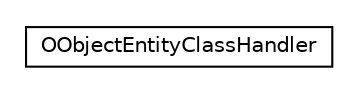 #!/usr/local/bin/dot
#
# Class diagram 
# Generated by UMLGraph version R5_6-24-gf6e263 (http://www.umlgraph.org/)
#

digraph G {
	edge [fontname="Helvetica",fontsize=10,labelfontname="Helvetica",labelfontsize=10];
	node [fontname="Helvetica",fontsize=10,shape=plaintext];
	nodesep=0.25;
	ranksep=0.5;
	// com.orientechnologies.orient.object.entity.OObjectEntityClassHandler
	c302230 [label=<<table title="com.orientechnologies.orient.object.entity.OObjectEntityClassHandler" border="0" cellborder="1" cellspacing="0" cellpadding="2" port="p" href="./OObjectEntityClassHandler.html">
		<tr><td><table border="0" cellspacing="0" cellpadding="1">
<tr><td align="center" balign="center"> OObjectEntityClassHandler </td></tr>
		</table></td></tr>
		</table>>, URL="./OObjectEntityClassHandler.html", fontname="Helvetica", fontcolor="black", fontsize=10.0];
}

